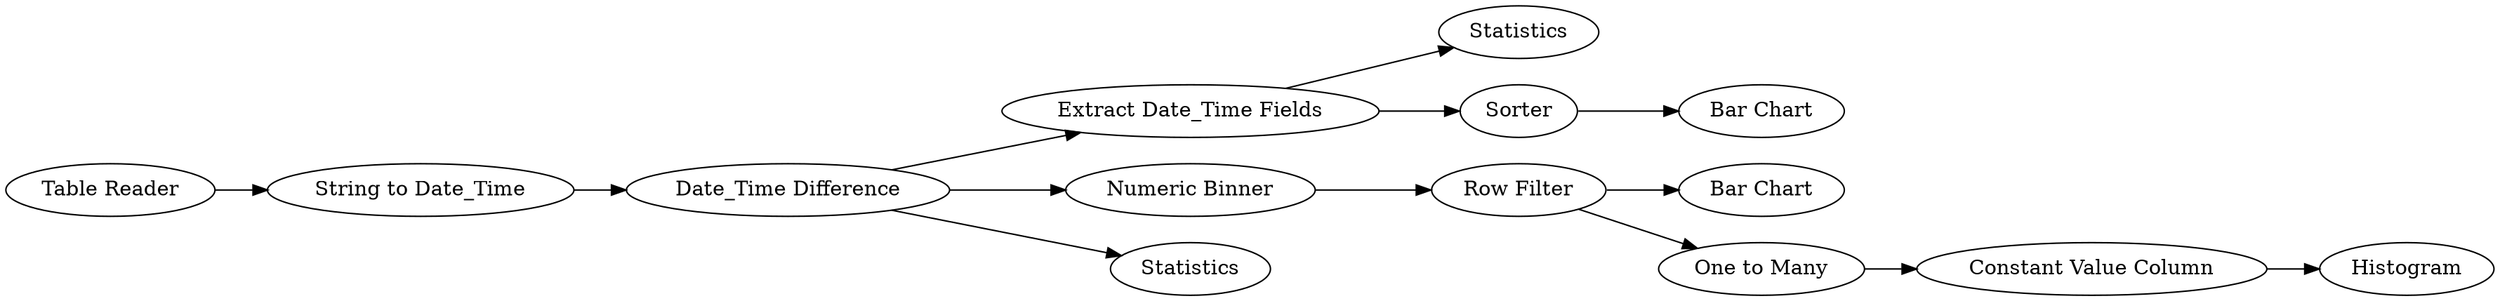 digraph {
	1 [label="Table Reader"]
	2 [label="String to Date_Time"]
	3 [label="Date_Time Difference"]
	4 [label="Extract Date_Time Fields"]
	5 [label=Histogram]
	6 [label=Statistics]
	7 [label="Numeric Binner"]
	9 [label="Row Filter"]
	10 [label="Constant Value Column"]
	12 [label="Bar Chart"]
	13 [label="One to Many"]
	14 [label="Bar Chart"]
	15 [label=Sorter]
	16 [label=Statistics]
	1 -> 2
	2 -> 3
	3 -> 4
	3 -> 7
	3 -> 16
	4 -> 6
	4 -> 15
	7 -> 9
	9 -> 13
	9 -> 12
	10 -> 5
	13 -> 10
	15 -> 14
	rankdir=LR
}

